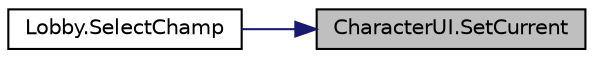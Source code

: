 digraph "CharacterUI.SetCurrent"
{
 // INTERACTIVE_SVG=YES
 // LATEX_PDF_SIZE
  bgcolor="transparent";
  edge [fontname="Helvetica",fontsize="10",labelfontname="Helvetica",labelfontsize="10"];
  node [fontname="Helvetica",fontsize="10",shape=record];
  rankdir="RL";
  Node1 [label="CharacterUI.SetCurrent",height=0.2,width=0.4,color="black", fillcolor="grey75", style="filled", fontcolor="black",tooltip=" "];
  Node1 -> Node2 [dir="back",color="midnightblue",fontsize="10",style="solid",fontname="Helvetica"];
  Node2 [label="Lobby.SelectChamp",height=0.2,width=0.4,color="black",URL="$class_lobby.html#a053d8510a479b55b4b13b3b2db0a07f6",tooltip=" "];
}
